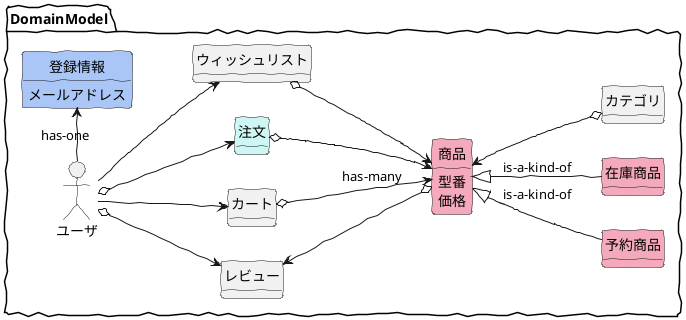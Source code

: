@startuml
skinparam handwritten true
left to right direction

hide circle
hide method


package DomainModel {
    class 商品 #F5A9BC
    class 予約商品 #F5A9BC
    class 在庫商品 #F5A9BC
    class カテゴリ
    class レビュー
    class カート
    class 注文 #CEF6F5
    class ウィッシュリスト
    class 登録情報 #A9C6F6
    mix_actor ユーザ

    商品 : 型番
    商品 : 価格
    登録情報 : メールアドレス

    ユーザ -> 登録情報 : has-one
    ユーザ --> カート
    カート o--> 商品 : has-many
    商品 <--o カテゴリ
    ユーザ o--> 注文
    注文 o--> 商品
    ユーザ --> ウィッシュリスト
    ウィッシュリスト o--> 商品
    ユーザ o--> レビュー
    レビュー <--o 商品

    商品 <|-- 予約商品 : is-a-kind-of
    商品 <|-- 在庫商品 : is-a-kind-of
}
@enduml

